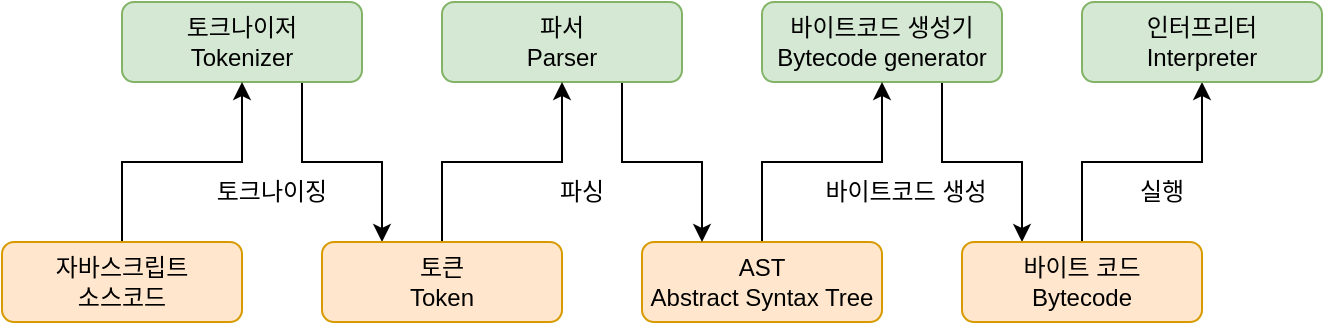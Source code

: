 <mxfile version="18.0.6" type="device"><diagram id="Fqc51XGtQE9mm9knyrS-" name="페이지-1"><mxGraphModel dx="1102" dy="865" grid="1" gridSize="10" guides="1" tooltips="1" connect="1" arrows="1" fold="1" page="1" pageScale="1" pageWidth="827" pageHeight="1169" math="0" shadow="0"><root><mxCell id="0"/><mxCell id="1" parent="0"/><mxCell id="OHHuSZn3IcSo6ZiN-Bmr-10" style="edgeStyle=orthogonalEdgeStyle;rounded=0;orthogonalLoop=1;jettySize=auto;html=1;exitX=0.75;exitY=1;exitDx=0;exitDy=0;entryX=0.25;entryY=0;entryDx=0;entryDy=0;" edge="1" parent="1" source="OHHuSZn3IcSo6ZiN-Bmr-1" target="OHHuSZn3IcSo6ZiN-Bmr-3"><mxGeometry relative="1" as="geometry"/></mxCell><mxCell id="OHHuSZn3IcSo6ZiN-Bmr-1" value="바이트코드 생성기&lt;br&gt;Bytecode generator" style="rounded=1;whiteSpace=wrap;html=1;fillColor=#d5e8d4;strokeColor=#82b366;" vertex="1" parent="1"><mxGeometry x="420" y="280" width="120" height="40" as="geometry"/></mxCell><mxCell id="OHHuSZn3IcSo6ZiN-Bmr-14" style="edgeStyle=orthogonalEdgeStyle;rounded=0;orthogonalLoop=1;jettySize=auto;html=1;exitX=0.5;exitY=0;exitDx=0;exitDy=0;entryX=0.5;entryY=1;entryDx=0;entryDy=0;" edge="1" parent="1" source="OHHuSZn3IcSo6ZiN-Bmr-2" target="OHHuSZn3IcSo6ZiN-Bmr-1"><mxGeometry relative="1" as="geometry"/></mxCell><mxCell id="OHHuSZn3IcSo6ZiN-Bmr-2" value="AST&lt;br&gt;Abstract Syntax Tree" style="rounded=1;whiteSpace=wrap;html=1;fillColor=#ffe6cc;strokeColor=#d79b00;" vertex="1" parent="1"><mxGeometry x="360" y="400" width="120" height="40" as="geometry"/></mxCell><mxCell id="OHHuSZn3IcSo6ZiN-Bmr-9" style="edgeStyle=orthogonalEdgeStyle;rounded=0;orthogonalLoop=1;jettySize=auto;html=1;exitX=0.5;exitY=0;exitDx=0;exitDy=0;entryX=0.5;entryY=1;entryDx=0;entryDy=0;" edge="1" parent="1" source="OHHuSZn3IcSo6ZiN-Bmr-3" target="OHHuSZn3IcSo6ZiN-Bmr-4"><mxGeometry relative="1" as="geometry"/></mxCell><mxCell id="OHHuSZn3IcSo6ZiN-Bmr-3" value="바이트 코드&lt;br&gt;Bytecode" style="rounded=1;whiteSpace=wrap;html=1;fillColor=#ffe6cc;strokeColor=#d79b00;" vertex="1" parent="1"><mxGeometry x="520" y="400" width="120" height="40" as="geometry"/></mxCell><mxCell id="OHHuSZn3IcSo6ZiN-Bmr-4" value="인터프리터&lt;br&gt;Interpreter" style="rounded=1;whiteSpace=wrap;html=1;fillColor=#d5e8d4;strokeColor=#82b366;" vertex="1" parent="1"><mxGeometry x="580" y="280" width="120" height="40" as="geometry"/></mxCell><mxCell id="OHHuSZn3IcSo6ZiN-Bmr-12" style="edgeStyle=orthogonalEdgeStyle;rounded=0;orthogonalLoop=1;jettySize=auto;html=1;exitX=0.75;exitY=1;exitDx=0;exitDy=0;entryX=0.25;entryY=0;entryDx=0;entryDy=0;" edge="1" parent="1" source="OHHuSZn3IcSo6ZiN-Bmr-5" target="OHHuSZn3IcSo6ZiN-Bmr-2"><mxGeometry relative="1" as="geometry"/></mxCell><mxCell id="OHHuSZn3IcSo6ZiN-Bmr-5" value="파서&lt;br&gt;Parser" style="rounded=1;whiteSpace=wrap;html=1;fillColor=#d5e8d4;strokeColor=#82b366;" vertex="1" parent="1"><mxGeometry x="260" y="280" width="120" height="40" as="geometry"/></mxCell><mxCell id="OHHuSZn3IcSo6ZiN-Bmr-15" style="edgeStyle=orthogonalEdgeStyle;rounded=0;orthogonalLoop=1;jettySize=auto;html=1;exitX=0.75;exitY=1;exitDx=0;exitDy=0;entryX=0.25;entryY=0;entryDx=0;entryDy=0;" edge="1" parent="1" source="OHHuSZn3IcSo6ZiN-Bmr-6" target="OHHuSZn3IcSo6ZiN-Bmr-8"><mxGeometry relative="1" as="geometry"/></mxCell><mxCell id="OHHuSZn3IcSo6ZiN-Bmr-6" value="토크나이저&lt;br&gt;Tokenizer" style="rounded=1;whiteSpace=wrap;html=1;fillColor=#d5e8d4;strokeColor=#82b366;" vertex="1" parent="1"><mxGeometry x="100" y="280" width="120" height="40" as="geometry"/></mxCell><mxCell id="OHHuSZn3IcSo6ZiN-Bmr-16" style="edgeStyle=orthogonalEdgeStyle;rounded=0;orthogonalLoop=1;jettySize=auto;html=1;exitX=0.5;exitY=0;exitDx=0;exitDy=0;entryX=0.5;entryY=1;entryDx=0;entryDy=0;" edge="1" parent="1" source="OHHuSZn3IcSo6ZiN-Bmr-7" target="OHHuSZn3IcSo6ZiN-Bmr-6"><mxGeometry relative="1" as="geometry"/></mxCell><mxCell id="OHHuSZn3IcSo6ZiN-Bmr-7" value="자바스크립트&lt;br&gt;소스코드" style="rounded=1;whiteSpace=wrap;html=1;fillColor=#ffe6cc;strokeColor=#d79b00;" vertex="1" parent="1"><mxGeometry x="40" y="400" width="120" height="40" as="geometry"/></mxCell><mxCell id="OHHuSZn3IcSo6ZiN-Bmr-13" style="edgeStyle=orthogonalEdgeStyle;rounded=0;orthogonalLoop=1;jettySize=auto;html=1;exitX=0.5;exitY=0;exitDx=0;exitDy=0;entryX=0.5;entryY=1;entryDx=0;entryDy=0;" edge="1" parent="1" source="OHHuSZn3IcSo6ZiN-Bmr-8" target="OHHuSZn3IcSo6ZiN-Bmr-5"><mxGeometry relative="1" as="geometry"/></mxCell><mxCell id="OHHuSZn3IcSo6ZiN-Bmr-8" value="토큰&lt;br&gt;Token" style="rounded=1;whiteSpace=wrap;html=1;fillColor=#ffe6cc;strokeColor=#d79b00;" vertex="1" parent="1"><mxGeometry x="200" y="400" width="120" height="40" as="geometry"/></mxCell><mxCell id="OHHuSZn3IcSo6ZiN-Bmr-17" value="토크나이징" style="text;html=1;strokeColor=none;fillColor=none;align=center;verticalAlign=middle;whiteSpace=wrap;rounded=0;" vertex="1" parent="1"><mxGeometry x="140" y="360" width="70" height="30" as="geometry"/></mxCell><mxCell id="OHHuSZn3IcSo6ZiN-Bmr-18" value="파싱" style="text;html=1;strokeColor=none;fillColor=none;align=center;verticalAlign=middle;whiteSpace=wrap;rounded=0;" vertex="1" parent="1"><mxGeometry x="300" y="360" width="60" height="30" as="geometry"/></mxCell><mxCell id="OHHuSZn3IcSo6ZiN-Bmr-19" value="바이트코드 생성" style="text;html=1;strokeColor=none;fillColor=none;align=center;verticalAlign=middle;whiteSpace=wrap;rounded=0;" vertex="1" parent="1"><mxGeometry x="444" y="360" width="96" height="30" as="geometry"/></mxCell><mxCell id="OHHuSZn3IcSo6ZiN-Bmr-20" value="실행" style="text;html=1;strokeColor=none;fillColor=none;align=center;verticalAlign=middle;whiteSpace=wrap;rounded=0;" vertex="1" parent="1"><mxGeometry x="590" y="360" width="60" height="30" as="geometry"/></mxCell></root></mxGraphModel></diagram></mxfile>
